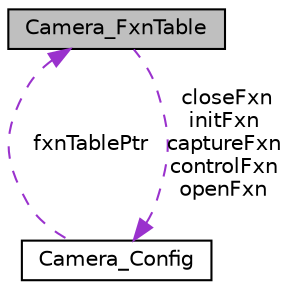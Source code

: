 digraph "Camera_FxnTable"
{
  edge [fontname="Helvetica",fontsize="10",labelfontname="Helvetica",labelfontsize="10"];
  node [fontname="Helvetica",fontsize="10",shape=record];
  Node1 [label="Camera_FxnTable",height=0.2,width=0.4,color="black", fillcolor="grey75", style="filled", fontcolor="black"];
  Node2 -> Node1 [dir="back",color="darkorchid3",fontsize="10",style="dashed",label=" closeFxn\ninitFxn\ncaptureFxn\ncontrolFxn\nopenFxn" ,fontname="Helvetica"];
  Node2 [label="Camera_Config",height=0.2,width=0.4,color="black", fillcolor="white", style="filled",URL="$struct_camera___config.html",tooltip="Camera Global configuration. "];
  Node1 -> Node2 [dir="back",color="darkorchid3",fontsize="10",style="dashed",label=" fxnTablePtr" ,fontname="Helvetica"];
}
